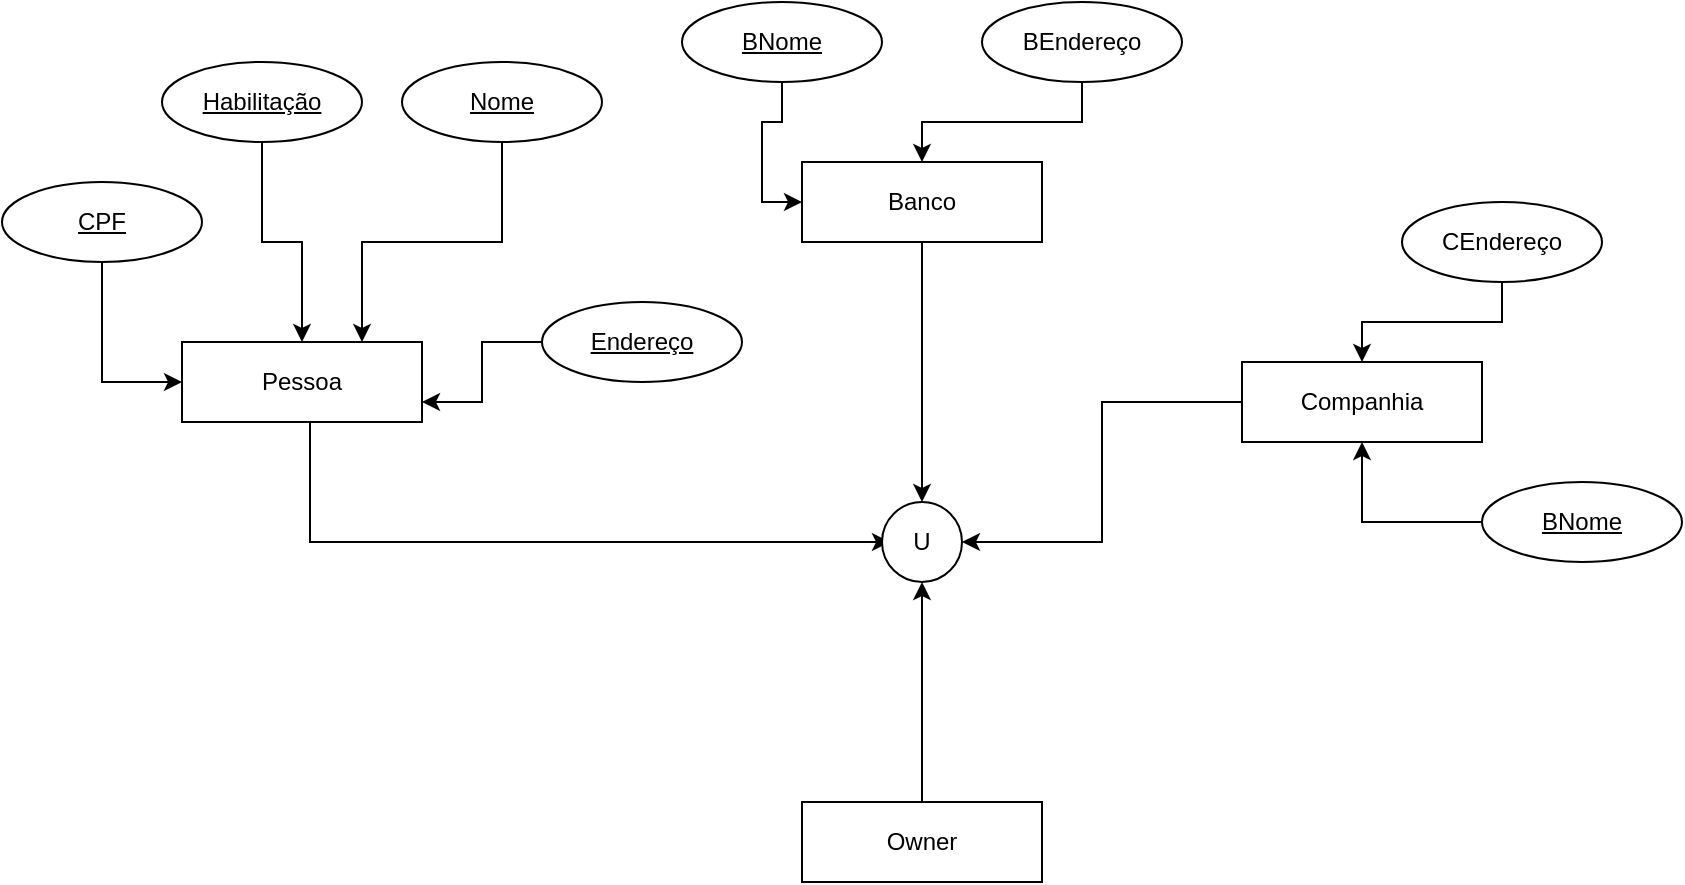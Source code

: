 <mxfile version="24.8.6">
  <diagram name="Página-1" id="Rkvk6vHOdEP-prv4kAdW">
    <mxGraphModel dx="1707" dy="468" grid="1" gridSize="10" guides="1" tooltips="1" connect="1" arrows="1" fold="1" page="1" pageScale="1" pageWidth="827" pageHeight="1169" math="0" shadow="0">
      <root>
        <mxCell id="0" />
        <mxCell id="1" parent="0" />
        <mxCell id="XD6EokHGg97_Q-KRiUfK-5" style="edgeStyle=orthogonalEdgeStyle;rounded=0;orthogonalLoop=1;jettySize=auto;html=1;entryX=0;entryY=0.5;entryDx=0;entryDy=0;exitX=0.5;exitY=1;exitDx=0;exitDy=0;" edge="1" parent="1" source="XD6EokHGg97_Q-KRiUfK-1">
          <mxGeometry relative="1" as="geometry">
            <mxPoint x="124" y="130" as="sourcePoint" />
            <mxPoint x="414" y="270" as="targetPoint" />
            <Array as="points">
              <mxPoint x="124" y="200" />
              <mxPoint x="124" y="270" />
            </Array>
          </mxGeometry>
        </mxCell>
        <mxCell id="XD6EokHGg97_Q-KRiUfK-1" value="Pessoa" style="rounded=0;whiteSpace=wrap;html=1;" vertex="1" parent="1">
          <mxGeometry x="60" y="170" width="120" height="40" as="geometry" />
        </mxCell>
        <mxCell id="XD6EokHGg97_Q-KRiUfK-24" style="edgeStyle=orthogonalEdgeStyle;rounded=0;orthogonalLoop=1;jettySize=auto;html=1;entryX=1;entryY=0.5;entryDx=0;entryDy=0;" edge="1" parent="1" source="XD6EokHGg97_Q-KRiUfK-2" target="XD6EokHGg97_Q-KRiUfK-4">
          <mxGeometry relative="1" as="geometry" />
        </mxCell>
        <mxCell id="XD6EokHGg97_Q-KRiUfK-2" value="Companhia" style="rounded=0;whiteSpace=wrap;html=1;" vertex="1" parent="1">
          <mxGeometry x="590" y="180" width="120" height="40" as="geometry" />
        </mxCell>
        <mxCell id="XD6EokHGg97_Q-KRiUfK-7" style="edgeStyle=orthogonalEdgeStyle;rounded=0;orthogonalLoop=1;jettySize=auto;html=1;entryX=0.5;entryY=0;entryDx=0;entryDy=0;" edge="1" parent="1" source="XD6EokHGg97_Q-KRiUfK-3" target="XD6EokHGg97_Q-KRiUfK-4">
          <mxGeometry relative="1" as="geometry" />
        </mxCell>
        <mxCell id="XD6EokHGg97_Q-KRiUfK-3" value="Banco" style="rounded=0;whiteSpace=wrap;html=1;" vertex="1" parent="1">
          <mxGeometry x="370" y="80" width="120" height="40" as="geometry" />
        </mxCell>
        <mxCell id="XD6EokHGg97_Q-KRiUfK-4" value="U" style="ellipse;whiteSpace=wrap;html=1;aspect=fixed;" vertex="1" parent="1">
          <mxGeometry x="410" y="250" width="40" height="40" as="geometry" />
        </mxCell>
        <mxCell id="XD6EokHGg97_Q-KRiUfK-10" style="edgeStyle=orthogonalEdgeStyle;rounded=0;orthogonalLoop=1;jettySize=auto;html=1;" edge="1" parent="1" source="XD6EokHGg97_Q-KRiUfK-9" target="XD6EokHGg97_Q-KRiUfK-4">
          <mxGeometry relative="1" as="geometry" />
        </mxCell>
        <mxCell id="XD6EokHGg97_Q-KRiUfK-9" value="Owner" style="rounded=0;whiteSpace=wrap;html=1;" vertex="1" parent="1">
          <mxGeometry x="370" y="400" width="120" height="40" as="geometry" />
        </mxCell>
        <mxCell id="XD6EokHGg97_Q-KRiUfK-14" style="edgeStyle=orthogonalEdgeStyle;rounded=0;orthogonalLoop=1;jettySize=auto;html=1;entryX=0.5;entryY=0;entryDx=0;entryDy=0;" edge="1" parent="1" source="XD6EokHGg97_Q-KRiUfK-12" target="XD6EokHGg97_Q-KRiUfK-1">
          <mxGeometry relative="1" as="geometry" />
        </mxCell>
        <mxCell id="XD6EokHGg97_Q-KRiUfK-12" value="Habilitação" style="ellipse;whiteSpace=wrap;html=1;align=center;fontStyle=4;" vertex="1" parent="1">
          <mxGeometry x="50" y="30" width="100" height="40" as="geometry" />
        </mxCell>
        <mxCell id="XD6EokHGg97_Q-KRiUfK-15" style="edgeStyle=orthogonalEdgeStyle;rounded=0;orthogonalLoop=1;jettySize=auto;html=1;entryX=0;entryY=0.5;entryDx=0;entryDy=0;" edge="1" parent="1" source="XD6EokHGg97_Q-KRiUfK-13" target="XD6EokHGg97_Q-KRiUfK-1">
          <mxGeometry relative="1" as="geometry" />
        </mxCell>
        <mxCell id="XD6EokHGg97_Q-KRiUfK-13" value="CPF" style="ellipse;whiteSpace=wrap;html=1;align=center;fontStyle=4;" vertex="1" parent="1">
          <mxGeometry x="-30" y="90" width="100" height="40" as="geometry" />
        </mxCell>
        <mxCell id="XD6EokHGg97_Q-KRiUfK-17" style="edgeStyle=orthogonalEdgeStyle;rounded=0;orthogonalLoop=1;jettySize=auto;html=1;entryX=0.75;entryY=0;entryDx=0;entryDy=0;" edge="1" parent="1" source="XD6EokHGg97_Q-KRiUfK-16" target="XD6EokHGg97_Q-KRiUfK-1">
          <mxGeometry relative="1" as="geometry" />
        </mxCell>
        <mxCell id="XD6EokHGg97_Q-KRiUfK-16" value="Nome" style="ellipse;whiteSpace=wrap;html=1;align=center;fontStyle=4;" vertex="1" parent="1">
          <mxGeometry x="170" y="30" width="100" height="40" as="geometry" />
        </mxCell>
        <mxCell id="XD6EokHGg97_Q-KRiUfK-19" style="edgeStyle=orthogonalEdgeStyle;rounded=0;orthogonalLoop=1;jettySize=auto;html=1;entryX=1;entryY=0.75;entryDx=0;entryDy=0;" edge="1" parent="1" source="XD6EokHGg97_Q-KRiUfK-18" target="XD6EokHGg97_Q-KRiUfK-1">
          <mxGeometry relative="1" as="geometry" />
        </mxCell>
        <mxCell id="XD6EokHGg97_Q-KRiUfK-18" value="Endereço" style="ellipse;whiteSpace=wrap;html=1;align=center;fontStyle=4;" vertex="1" parent="1">
          <mxGeometry x="240" y="150" width="100" height="40" as="geometry" />
        </mxCell>
        <mxCell id="XD6EokHGg97_Q-KRiUfK-23" style="edgeStyle=orthogonalEdgeStyle;rounded=0;orthogonalLoop=1;jettySize=auto;html=1;entryX=0.5;entryY=0;entryDx=0;entryDy=0;" edge="1" parent="1" source="XD6EokHGg97_Q-KRiUfK-20" target="XD6EokHGg97_Q-KRiUfK-3">
          <mxGeometry relative="1" as="geometry" />
        </mxCell>
        <mxCell id="XD6EokHGg97_Q-KRiUfK-20" value="BEndereço" style="ellipse;whiteSpace=wrap;html=1;align=center;" vertex="1" parent="1">
          <mxGeometry x="460" width="100" height="40" as="geometry" />
        </mxCell>
        <mxCell id="XD6EokHGg97_Q-KRiUfK-22" style="edgeStyle=orthogonalEdgeStyle;rounded=0;orthogonalLoop=1;jettySize=auto;html=1;entryX=0;entryY=0.5;entryDx=0;entryDy=0;" edge="1" parent="1" source="XD6EokHGg97_Q-KRiUfK-21" target="XD6EokHGg97_Q-KRiUfK-3">
          <mxGeometry relative="1" as="geometry" />
        </mxCell>
        <mxCell id="XD6EokHGg97_Q-KRiUfK-21" value="BNome" style="ellipse;whiteSpace=wrap;html=1;align=center;fontStyle=4;" vertex="1" parent="1">
          <mxGeometry x="310" width="100" height="40" as="geometry" />
        </mxCell>
        <mxCell id="XD6EokHGg97_Q-KRiUfK-29" style="edgeStyle=orthogonalEdgeStyle;rounded=0;orthogonalLoop=1;jettySize=auto;html=1;entryX=0.5;entryY=0;entryDx=0;entryDy=0;" edge="1" parent="1" source="XD6EokHGg97_Q-KRiUfK-25" target="XD6EokHGg97_Q-KRiUfK-2">
          <mxGeometry relative="1" as="geometry" />
        </mxCell>
        <mxCell id="XD6EokHGg97_Q-KRiUfK-25" value="CEndereço" style="ellipse;whiteSpace=wrap;html=1;align=center;" vertex="1" parent="1">
          <mxGeometry x="670" y="100" width="100" height="40" as="geometry" />
        </mxCell>
        <mxCell id="XD6EokHGg97_Q-KRiUfK-27" style="edgeStyle=orthogonalEdgeStyle;rounded=0;orthogonalLoop=1;jettySize=auto;html=1;entryX=0.5;entryY=1;entryDx=0;entryDy=0;" edge="1" parent="1" source="XD6EokHGg97_Q-KRiUfK-26" target="XD6EokHGg97_Q-KRiUfK-2">
          <mxGeometry relative="1" as="geometry">
            <Array as="points">
              <mxPoint x="650" y="260" />
            </Array>
          </mxGeometry>
        </mxCell>
        <mxCell id="XD6EokHGg97_Q-KRiUfK-26" value="BNome" style="ellipse;whiteSpace=wrap;html=1;align=center;fontStyle=4;" vertex="1" parent="1">
          <mxGeometry x="710" y="240" width="100" height="40" as="geometry" />
        </mxCell>
      </root>
    </mxGraphModel>
  </diagram>
</mxfile>

